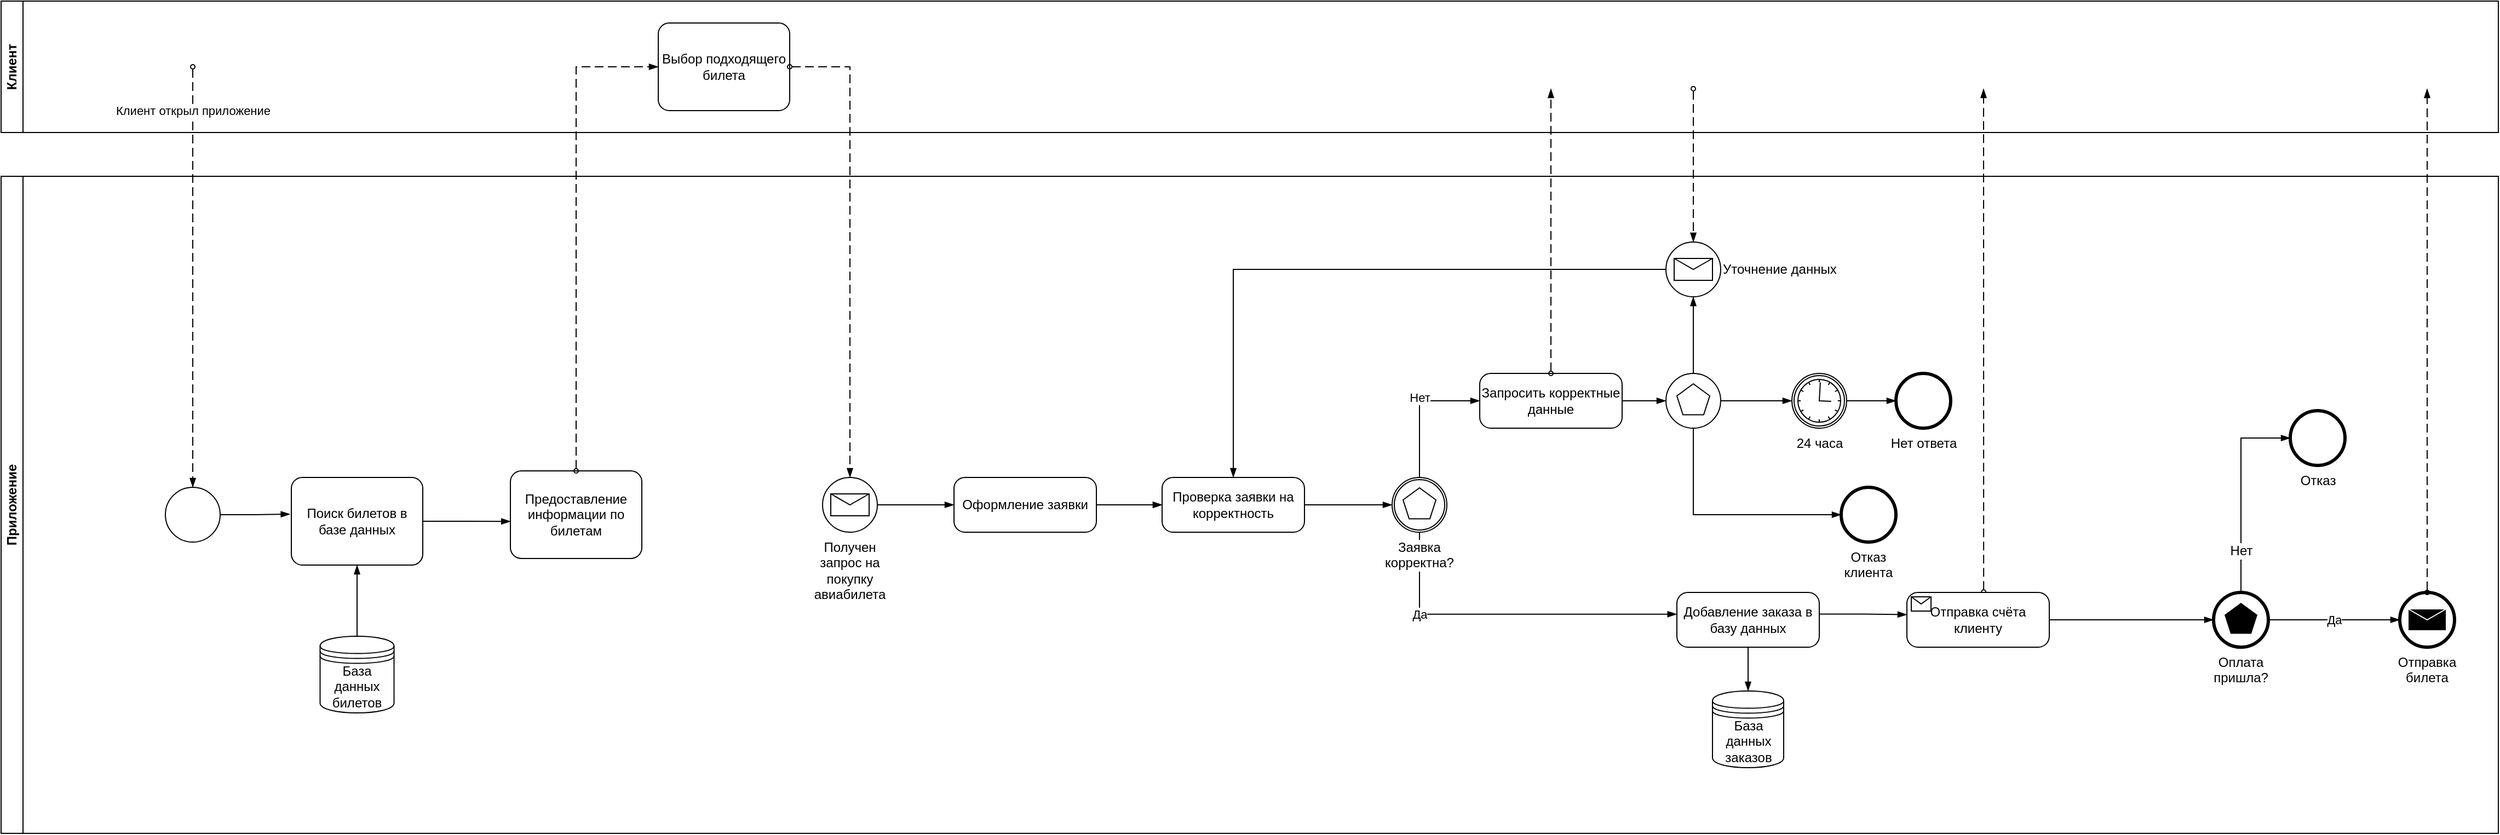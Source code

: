 <mxfile version="21.5.0" type="github">
  <diagram name="Страница 1" id="63KkTra8b_rzIgZcjm6D">
    <mxGraphModel dx="2523" dy="1433" grid="1" gridSize="10" guides="1" tooltips="1" connect="1" arrows="1" fold="1" page="1" pageScale="1" pageWidth="1169" pageHeight="827" math="0" shadow="0">
      <root>
        <mxCell id="0" />
        <mxCell id="1" parent="0" />
        <mxCell id="PFMEu8831IVD1eLVIJJA-1" value="Клиент" style="swimlane;startSize=20;horizontal=0;html=1;whiteSpace=wrap;movable=1;resizable=1;rotatable=1;deletable=1;editable=1;locked=0;connectable=1;" vertex="1" parent="1">
          <mxGeometry x="40" y="40" width="2280" height="120" as="geometry" />
        </mxCell>
        <mxCell id="PFMEu8831IVD1eLVIJJA-2" value="" style="dashed=1;dashPattern=8 4;endArrow=blockThin;endFill=1;startArrow=oval;startFill=0;endSize=6;startSize=4;html=1;rounded=0;entryX=0.5;entryY=0;entryDx=0;entryDy=0;entryPerimeter=0;" edge="1" parent="PFMEu8831IVD1eLVIJJA-1" target="PFMEu8831IVD1eLVIJJA-42">
          <mxGeometry width="160" relative="1" as="geometry">
            <mxPoint x="1545" y="80" as="sourcePoint" />
            <mxPoint x="1545" y="80" as="targetPoint" />
          </mxGeometry>
        </mxCell>
        <mxCell id="PFMEu8831IVD1eLVIJJA-3" value="Выбор подходящего билета" style="points=[[0.25,0,0],[0.5,0,0],[0.75,0,0],[1,0.25,0],[1,0.5,0],[1,0.75,0],[0.75,1,0],[0.5,1,0],[0.25,1,0],[0,0.75,0],[0,0.5,0],[0,0.25,0]];shape=mxgraph.bpmn.task;whiteSpace=wrap;rectStyle=rounded;size=10;html=1;container=1;expand=0;collapsible=0;taskMarker=abstract;" vertex="1" parent="PFMEu8831IVD1eLVIJJA-1">
          <mxGeometry x="600" y="20" width="120" height="80" as="geometry" />
        </mxCell>
        <mxCell id="PFMEu8831IVD1eLVIJJA-4" value="" style="dashed=1;dashPattern=8 4;endArrow=blockThin;endFill=1;startArrow=oval;startFill=0;endSize=6;startSize=4;html=1;rounded=0;entryX=0.5;entryY=0;entryDx=0;entryDy=0;entryPerimeter=0;exitX=1;exitY=0.5;exitDx=0;exitDy=0;exitPerimeter=0;" edge="1" parent="1" source="PFMEu8831IVD1eLVIJJA-3" target="PFMEu8831IVD1eLVIJJA-10">
          <mxGeometry width="160" relative="1" as="geometry">
            <mxPoint x="815" y="130" as="sourcePoint" />
            <mxPoint x="1220" y="500" as="targetPoint" />
            <Array as="points">
              <mxPoint x="815" y="100" />
            </Array>
          </mxGeometry>
        </mxCell>
        <mxCell id="PFMEu8831IVD1eLVIJJA-5" value="" style="dashed=1;dashPattern=8 4;endArrow=blockThin;endFill=1;startArrow=oval;startFill=0;endSize=6;startSize=4;html=1;rounded=0;exitX=0.539;exitY=-0.007;exitDx=0;exitDy=0;exitPerimeter=0;" edge="1" parent="1" source="PFMEu8831IVD1eLVIJJA-18">
          <mxGeometry width="160" relative="1" as="geometry">
            <mxPoint x="1840" y="530" as="sourcePoint" />
            <mxPoint x="1850" y="120" as="targetPoint" />
          </mxGeometry>
        </mxCell>
        <mxCell id="PFMEu8831IVD1eLVIJJA-6" value="Приложение" style="swimlane;startSize=20;horizontal=0;html=1;whiteSpace=wrap;movable=1;resizable=1;rotatable=1;deletable=1;editable=1;locked=0;connectable=1;" vertex="1" parent="1">
          <mxGeometry x="40" y="200" width="2280" height="600" as="geometry" />
        </mxCell>
        <mxCell id="PFMEu8831IVD1eLVIJJA-7" value="" style="edgeStyle=elbowEdgeStyle;fontSize=12;html=1;endArrow=blockThin;endFill=1;rounded=0;entryX=0.5;entryY=1;entryDx=0;entryDy=0;entryPerimeter=0;exitX=0.5;exitY=0;exitDx=0;exitDy=0;exitPerimeter=0;" edge="1" parent="PFMEu8831IVD1eLVIJJA-6" source="PFMEu8831IVD1eLVIJJA-34" target="PFMEu8831IVD1eLVIJJA-42">
          <mxGeometry width="160" relative="1" as="geometry">
            <mxPoint x="1544.66" y="180" as="sourcePoint" />
            <mxPoint x="1545" y="120" as="targetPoint" />
          </mxGeometry>
        </mxCell>
        <mxCell id="PFMEu8831IVD1eLVIJJA-8" value="" style="edgeStyle=elbowEdgeStyle;fontSize=12;html=1;endArrow=blockThin;endFill=1;rounded=0;exitX=0.5;exitY=1;exitDx=0;exitDy=0;exitPerimeter=0;entryX=-0.001;entryY=0.397;entryDx=0;entryDy=0;entryPerimeter=0;" edge="1" parent="PFMEu8831IVD1eLVIJJA-6" source="PFMEu8831IVD1eLVIJJA-15" target="PFMEu8831IVD1eLVIJJA-19">
          <mxGeometry width="160" relative="1" as="geometry">
            <mxPoint x="1290" y="360" as="sourcePoint" />
            <mxPoint x="1390" y="400" as="targetPoint" />
            <Array as="points">
              <mxPoint x="1295" y="360" />
            </Array>
          </mxGeometry>
        </mxCell>
        <mxCell id="PFMEu8831IVD1eLVIJJA-9" value="Да" style="edgeLabel;html=1;align=center;verticalAlign=middle;resizable=0;points=[];" vertex="1" connectable="0" parent="PFMEu8831IVD1eLVIJJA-8">
          <mxGeometry x="-0.141" y="-1" relative="1" as="geometry">
            <mxPoint x="-58" y="-1" as="offset" />
          </mxGeometry>
        </mxCell>
        <mxCell id="PFMEu8831IVD1eLVIJJA-10" value="Получен запрос на покупку авиабилета" style="points=[[0.145,0.145,0],[0.5,0,0],[0.855,0.145,0],[1,0.5,0],[0.855,0.855,0],[0.5,1,0],[0.145,0.855,0],[0,0.5,0]];shape=mxgraph.bpmn.event;html=1;verticalLabelPosition=bottom;labelBackgroundColor=#ffffff;verticalAlign=top;align=center;perimeter=ellipsePerimeter;outlineConnect=0;aspect=fixed;outline=standard;symbol=message;whiteSpace=wrap;" vertex="1" parent="PFMEu8831IVD1eLVIJJA-6">
          <mxGeometry x="750" y="275" width="50" height="50" as="geometry" />
        </mxCell>
        <mxCell id="PFMEu8831IVD1eLVIJJA-11" value="" style="edgeStyle=elbowEdgeStyle;fontSize=12;html=1;endArrow=blockThin;endFill=1;rounded=0;entryX=0;entryY=0.5;entryDx=0;entryDy=0;entryPerimeter=0;exitX=1;exitY=0.5;exitDx=0;exitDy=0;exitPerimeter=0;" edge="1" parent="PFMEu8831IVD1eLVIJJA-6" source="PFMEu8831IVD1eLVIJJA-10" target="PFMEu8831IVD1eLVIJJA-12">
          <mxGeometry width="160" relative="1" as="geometry">
            <mxPoint x="800" y="300" as="sourcePoint" />
            <mxPoint x="870" y="300" as="targetPoint" />
          </mxGeometry>
        </mxCell>
        <mxCell id="PFMEu8831IVD1eLVIJJA-12" value="Оформление заявки" style="points=[[0.25,0,0],[0.5,0,0],[0.75,0,0],[1,0.25,0],[1,0.5,0],[1,0.75,0],[0.75,1,0],[0.5,1,0],[0.25,1,0],[0,0.75,0],[0,0.5,0],[0,0.25,0]];shape=mxgraph.bpmn.task;whiteSpace=wrap;rectStyle=rounded;size=10;html=1;container=1;expand=0;collapsible=0;taskMarker=abstract;" vertex="1" parent="PFMEu8831IVD1eLVIJJA-6">
          <mxGeometry x="870" y="275" width="130" height="50" as="geometry" />
        </mxCell>
        <mxCell id="PFMEu8831IVD1eLVIJJA-13" value="" style="edgeStyle=elbowEdgeStyle;fontSize=12;html=1;endArrow=blockThin;endFill=1;rounded=0;exitX=1;exitY=0.5;exitDx=0;exitDy=0;exitPerimeter=0;" edge="1" parent="PFMEu8831IVD1eLVIJJA-6" source="PFMEu8831IVD1eLVIJJA-12">
          <mxGeometry width="160" relative="1" as="geometry">
            <mxPoint x="1010" y="300" as="sourcePoint" />
            <mxPoint x="1060" y="300" as="targetPoint" />
          </mxGeometry>
        </mxCell>
        <mxCell id="PFMEu8831IVD1eLVIJJA-14" value="Проверка заявки на корректность" style="points=[[0.25,0,0],[0.5,0,0],[0.75,0,0],[1,0.25,0],[1,0.5,0],[1,0.75,0],[0.75,1,0],[0.5,1,0],[0.25,1,0],[0,0.75,0],[0,0.5,0],[0,0.25,0]];shape=mxgraph.bpmn.task;whiteSpace=wrap;rectStyle=rounded;size=10;html=1;container=1;expand=0;collapsible=0;taskMarker=abstract;" vertex="1" parent="PFMEu8831IVD1eLVIJJA-6">
          <mxGeometry x="1060" y="275" width="130" height="50" as="geometry" />
        </mxCell>
        <mxCell id="PFMEu8831IVD1eLVIJJA-15" value="Заявка корректна?" style="points=[[0.145,0.145,0],[0.5,0,0],[0.855,0.145,0],[1,0.5,0],[0.855,0.855,0],[0.5,1,0],[0.145,0.855,0],[0,0.5,0]];shape=mxgraph.bpmn.event;html=1;verticalLabelPosition=bottom;labelBackgroundColor=#ffffff;verticalAlign=top;align=center;perimeter=ellipsePerimeter;outlineConnect=0;aspect=fixed;outline=boundInt;symbol=multiple;whiteSpace=wrap;" vertex="1" parent="PFMEu8831IVD1eLVIJJA-6">
          <mxGeometry x="1270" y="275" width="50" height="50" as="geometry" />
        </mxCell>
        <mxCell id="PFMEu8831IVD1eLVIJJA-16" value="" style="edgeStyle=elbowEdgeStyle;fontSize=12;html=1;endArrow=blockThin;endFill=1;rounded=0;entryX=0;entryY=0.5;entryDx=0;entryDy=0;entryPerimeter=0;exitX=1;exitY=0.5;exitDx=0;exitDy=0;exitPerimeter=0;" edge="1" parent="PFMEu8831IVD1eLVIJJA-6" source="PFMEu8831IVD1eLVIJJA-14" target="PFMEu8831IVD1eLVIJJA-15">
          <mxGeometry width="160" relative="1" as="geometry">
            <mxPoint x="1190" y="299.57" as="sourcePoint" />
            <mxPoint x="1350" y="299.57" as="targetPoint" />
          </mxGeometry>
        </mxCell>
        <mxCell id="PFMEu8831IVD1eLVIJJA-17" value="" style="edgeStyle=elbowEdgeStyle;fontSize=12;html=1;endArrow=blockThin;endFill=1;rounded=0;exitX=0.996;exitY=0.396;exitDx=0;exitDy=0;exitPerimeter=0;entryX=0;entryY=0.405;entryDx=0;entryDy=0;entryPerimeter=0;" edge="1" parent="PFMEu8831IVD1eLVIJJA-6" source="PFMEu8831IVD1eLVIJJA-19" target="PFMEu8831IVD1eLVIJJA-18">
          <mxGeometry width="160" relative="1" as="geometry">
            <mxPoint x="1660" y="400" as="sourcePoint" />
            <mxPoint x="1740" y="400" as="targetPoint" />
          </mxGeometry>
        </mxCell>
        <mxCell id="PFMEu8831IVD1eLVIJJA-18" value="Отправка счёта клиенту" style="points=[[0.25,0,0],[0.5,0,0],[0.75,0,0],[1,0.25,0],[1,0.5,0],[1,0.75,0],[0.75,1,0],[0.5,1,0],[0.25,1,0],[0,0.75,0],[0,0.5,0],[0,0.25,0]];shape=mxgraph.bpmn.task;whiteSpace=wrap;rectStyle=rounded;size=10;html=1;container=1;expand=0;collapsible=0;taskMarker=receive;" vertex="1" parent="PFMEu8831IVD1eLVIJJA-6">
          <mxGeometry x="1740" y="380" width="130" height="50" as="geometry" />
        </mxCell>
        <mxCell id="PFMEu8831IVD1eLVIJJA-19" value="Добавление заказа в базу данных" style="points=[[0.25,0,0],[0.5,0,0],[0.75,0,0],[1,0.25,0],[1,0.5,0],[1,0.75,0],[0.75,1,0],[0.5,1,0],[0.25,1,0],[0,0.75,0],[0,0.5,0],[0,0.25,0]];shape=mxgraph.bpmn.task;whiteSpace=wrap;rectStyle=rounded;size=10;html=1;container=1;expand=0;collapsible=0;taskMarker=abstract;" vertex="1" parent="PFMEu8831IVD1eLVIJJA-6">
          <mxGeometry x="1530" y="380" width="130" height="50" as="geometry" />
        </mxCell>
        <mxCell id="PFMEu8831IVD1eLVIJJA-20" value="База данных заказов" style="shape=datastore;html=1;labelPosition=center;verticalLabelPosition=middle;align=center;verticalAlign=middle;whiteSpace=wrap;" vertex="1" parent="PFMEu8831IVD1eLVIJJA-6">
          <mxGeometry x="1562.5" y="470" width="65" height="70" as="geometry" />
        </mxCell>
        <mxCell id="PFMEu8831IVD1eLVIJJA-21" value="" style="edgeStyle=elbowEdgeStyle;fontSize=12;html=1;endArrow=blockThin;endFill=1;rounded=0;exitX=0.5;exitY=1;exitDx=0;exitDy=0;exitPerimeter=0;entryX=0.5;entryY=0;entryDx=0;entryDy=0;" edge="1" parent="PFMEu8831IVD1eLVIJJA-6" source="PFMEu8831IVD1eLVIJJA-19" target="PFMEu8831IVD1eLVIJJA-20">
          <mxGeometry width="160" relative="1" as="geometry">
            <mxPoint x="1360" y="490" as="sourcePoint" />
            <mxPoint x="1595" y="460" as="targetPoint" />
          </mxGeometry>
        </mxCell>
        <mxCell id="PFMEu8831IVD1eLVIJJA-22" value="" style="edgeStyle=elbowEdgeStyle;fontSize=12;html=1;endArrow=blockThin;endFill=1;rounded=0;exitX=1;exitY=0.5;exitDx=0;exitDy=0;exitPerimeter=0;entryX=0;entryY=0.5;entryDx=0;entryDy=0;entryPerimeter=0;" edge="1" parent="PFMEu8831IVD1eLVIJJA-6" source="PFMEu8831IVD1eLVIJJA-18" target="PFMEu8831IVD1eLVIJJA-24">
          <mxGeometry width="160" relative="1" as="geometry">
            <mxPoint x="1870" y="404.97" as="sourcePoint" />
            <mxPoint x="2020" y="404.97" as="targetPoint" />
          </mxGeometry>
        </mxCell>
        <mxCell id="PFMEu8831IVD1eLVIJJA-23" value="" style="edgeStyle=elbowEdgeStyle;fontSize=12;html=1;endArrow=blockThin;endFill=1;rounded=0;exitX=1;exitY=0.5;exitDx=0;exitDy=0;exitPerimeter=0;entryX=0;entryY=0.5;entryDx=0;entryDy=0;entryPerimeter=0;" edge="1" parent="PFMEu8831IVD1eLVIJJA-6" source="PFMEu8831IVD1eLVIJJA-12" target="PFMEu8831IVD1eLVIJJA-14">
          <mxGeometry width="160" relative="1" as="geometry">
            <mxPoint x="1000" y="299.84" as="sourcePoint" />
            <mxPoint x="1060" y="299.84" as="targetPoint" />
          </mxGeometry>
        </mxCell>
        <mxCell id="PFMEu8831IVD1eLVIJJA-24" value="Оплата пришла?" style="points=[[0.145,0.145,0],[0.5,0,0],[0.855,0.145,0],[1,0.5,0],[0.855,0.855,0],[0.5,1,0],[0.145,0.855,0],[0,0.5,0]];shape=mxgraph.bpmn.event;html=1;verticalLabelPosition=bottom;labelBackgroundColor=#ffffff;verticalAlign=top;align=center;perimeter=ellipsePerimeter;outlineConnect=0;aspect=fixed;outline=end;symbol=multiple;whiteSpace=wrap;" vertex="1" parent="PFMEu8831IVD1eLVIJJA-6">
          <mxGeometry x="2020" y="380" width="50" height="50" as="geometry" />
        </mxCell>
        <mxCell id="PFMEu8831IVD1eLVIJJA-25" value="" style="edgeStyle=elbowEdgeStyle;fontSize=12;html=1;endArrow=blockThin;endFill=1;rounded=0;entryX=0;entryY=0.5;entryDx=0;entryDy=0;entryPerimeter=0;exitX=1;exitY=0.5;exitDx=0;exitDy=0;exitPerimeter=0;" edge="1" parent="PFMEu8831IVD1eLVIJJA-6" source="PFMEu8831IVD1eLVIJJA-24" target="PFMEu8831IVD1eLVIJJA-29">
          <mxGeometry width="160" relative="1" as="geometry">
            <mxPoint x="2070" y="404.62" as="sourcePoint" />
            <mxPoint x="2150" y="405" as="targetPoint" />
          </mxGeometry>
        </mxCell>
        <mxCell id="PFMEu8831IVD1eLVIJJA-26" value="Да" style="edgeLabel;html=1;align=center;verticalAlign=middle;resizable=0;points=[];" vertex="1" connectable="0" parent="PFMEu8831IVD1eLVIJJA-25">
          <mxGeometry x="-0.389" y="-2" relative="1" as="geometry">
            <mxPoint x="23" y="-2" as="offset" />
          </mxGeometry>
        </mxCell>
        <mxCell id="PFMEu8831IVD1eLVIJJA-27" value="Отказ" style="points=[[0.145,0.145,0],[0.5,0,0],[0.855,0.145,0],[1,0.5,0],[0.855,0.855,0],[0.5,1,0],[0.145,0.855,0],[0,0.5,0]];shape=mxgraph.bpmn.event;html=1;verticalLabelPosition=bottom;labelBackgroundColor=#ffffff;verticalAlign=top;align=center;perimeter=ellipsePerimeter;outlineConnect=0;aspect=fixed;outline=end;symbol=terminate2;" vertex="1" parent="PFMEu8831IVD1eLVIJJA-6">
          <mxGeometry x="2090" y="214" width="50" height="50" as="geometry" />
        </mxCell>
        <mxCell id="PFMEu8831IVD1eLVIJJA-28" value="Нет" style="edgeStyle=elbowEdgeStyle;fontSize=12;html=1;endArrow=blockThin;endFill=1;rounded=0;exitX=0.5;exitY=0;exitDx=0;exitDy=0;exitPerimeter=0;entryX=0;entryY=0.5;entryDx=0;entryDy=0;entryPerimeter=0;" edge="1" parent="PFMEu8831IVD1eLVIJJA-6" source="PFMEu8831IVD1eLVIJJA-24" target="PFMEu8831IVD1eLVIJJA-27">
          <mxGeometry x="-0.59" width="160" relative="1" as="geometry">
            <mxPoint x="2070" y="300" as="sourcePoint" />
            <mxPoint x="2090" y="230" as="targetPoint" />
            <Array as="points">
              <mxPoint x="2045" y="280" />
            </Array>
            <mxPoint as="offset" />
          </mxGeometry>
        </mxCell>
        <mxCell id="PFMEu8831IVD1eLVIJJA-29" value="Отправка билета" style="points=[[0.145,0.145,0],[0.5,0,0],[0.855,0.145,0],[1,0.5,0],[0.855,0.855,0],[0.5,1,0],[0.145,0.855,0],[0,0.5,0]];shape=mxgraph.bpmn.event;html=1;verticalLabelPosition=bottom;labelBackgroundColor=#ffffff;verticalAlign=top;align=center;perimeter=ellipsePerimeter;outlineConnect=0;aspect=fixed;outline=end;symbol=message;whiteSpace=wrap;" vertex="1" parent="PFMEu8831IVD1eLVIJJA-6">
          <mxGeometry x="2190" y="380" width="50" height="50" as="geometry" />
        </mxCell>
        <mxCell id="PFMEu8831IVD1eLVIJJA-30" value="Запросить корректные данные" style="points=[[0.25,0,0],[0.5,0,0],[0.75,0,0],[1,0.25,0],[1,0.5,0],[1,0.75,0],[0.75,1,0],[0.5,1,0],[0.25,1,0],[0,0.75,0],[0,0.5,0],[0,0.25,0]];shape=mxgraph.bpmn.task;whiteSpace=wrap;rectStyle=rounded;size=10;html=1;container=1;expand=0;collapsible=0;taskMarker=abstract;" vertex="1" parent="PFMEu8831IVD1eLVIJJA-6">
          <mxGeometry x="1350" y="180" width="130" height="50" as="geometry" />
        </mxCell>
        <mxCell id="PFMEu8831IVD1eLVIJJA-31" value="" style="edgeStyle=elbowEdgeStyle;fontSize=12;html=1;endArrow=blockThin;endFill=1;rounded=0;exitX=0.5;exitY=0;exitDx=0;exitDy=0;exitPerimeter=0;entryX=0;entryY=0.5;entryDx=0;entryDy=0;entryPerimeter=0;" edge="1" parent="PFMEu8831IVD1eLVIJJA-6" source="PFMEu8831IVD1eLVIJJA-15" target="PFMEu8831IVD1eLVIJJA-30">
          <mxGeometry width="160" relative="1" as="geometry">
            <mxPoint x="1290" y="270" as="sourcePoint" />
            <mxPoint x="1350" y="200" as="targetPoint" />
            <Array as="points">
              <mxPoint x="1295" y="220" />
            </Array>
          </mxGeometry>
        </mxCell>
        <mxCell id="PFMEu8831IVD1eLVIJJA-32" value="Нет" style="edgeLabel;html=1;align=center;verticalAlign=middle;resizable=0;points=[];" vertex="1" connectable="0" parent="PFMEu8831IVD1eLVIJJA-31">
          <mxGeometry x="-0.542" y="1" relative="1" as="geometry">
            <mxPoint x="1" y="-45" as="offset" />
          </mxGeometry>
        </mxCell>
        <mxCell id="PFMEu8831IVD1eLVIJJA-33" value="" style="dashed=1;dashPattern=8 4;endArrow=blockThin;endFill=1;startArrow=oval;startFill=0;endSize=6;startSize=4;html=1;rounded=0;exitX=0.5;exitY=0;exitDx=0;exitDy=0;exitPerimeter=0;" edge="1" parent="PFMEu8831IVD1eLVIJJA-6" source="PFMEu8831IVD1eLVIJJA-30">
          <mxGeometry width="160" relative="1" as="geometry">
            <mxPoint x="1420" y="150" as="sourcePoint" />
            <mxPoint x="1415" y="-80" as="targetPoint" />
          </mxGeometry>
        </mxCell>
        <mxCell id="PFMEu8831IVD1eLVIJJA-34" value="" style="points=[[0.145,0.145,0],[0.5,0,0],[0.855,0.145,0],[1,0.5,0],[0.855,0.855,0],[0.5,1,0],[0.145,0.855,0],[0,0.5,0]];shape=mxgraph.bpmn.event;html=1;verticalLabelPosition=bottom;labelBackgroundColor=#ffffff;verticalAlign=top;align=center;perimeter=ellipsePerimeter;outlineConnect=0;aspect=fixed;outline=standard;symbol=multiple;" vertex="1" parent="PFMEu8831IVD1eLVIJJA-6">
          <mxGeometry x="1520" y="180" width="50" height="50" as="geometry" />
        </mxCell>
        <mxCell id="PFMEu8831IVD1eLVIJJA-35" value="" style="edgeStyle=elbowEdgeStyle;fontSize=12;html=1;endArrow=blockThin;endFill=1;rounded=0;exitX=1;exitY=0.5;exitDx=0;exitDy=0;exitPerimeter=0;entryX=0;entryY=0.5;entryDx=0;entryDy=0;entryPerimeter=0;" edge="1" parent="PFMEu8831IVD1eLVIJJA-6" source="PFMEu8831IVD1eLVIJJA-30" target="PFMEu8831IVD1eLVIJJA-34">
          <mxGeometry width="160" relative="1" as="geometry">
            <mxPoint x="1480" y="204.63" as="sourcePoint" />
            <mxPoint x="1640" y="204.63" as="targetPoint" />
            <Array as="points">
              <mxPoint x="1510" y="220" />
            </Array>
          </mxGeometry>
        </mxCell>
        <mxCell id="PFMEu8831IVD1eLVIJJA-36" value="" style="edgeStyle=elbowEdgeStyle;fontSize=12;html=1;endArrow=blockThin;endFill=1;rounded=0;exitX=1;exitY=0.5;exitDx=0;exitDy=0;exitPerimeter=0;entryX=0;entryY=0.5;entryDx=0;entryDy=0;entryPerimeter=0;" edge="1" parent="PFMEu8831IVD1eLVIJJA-6" source="PFMEu8831IVD1eLVIJJA-34" target="PFMEu8831IVD1eLVIJJA-38">
          <mxGeometry width="160" relative="1" as="geometry">
            <mxPoint x="1610" y="224.63" as="sourcePoint" />
            <mxPoint x="1630" y="225" as="targetPoint" />
          </mxGeometry>
        </mxCell>
        <mxCell id="PFMEu8831IVD1eLVIJJA-37" value="" style="edgeStyle=elbowEdgeStyle;fontSize=12;html=1;endArrow=blockThin;endFill=1;rounded=0;exitX=0.5;exitY=1;exitDx=0;exitDy=0;exitPerimeter=0;entryX=0;entryY=0.5;entryDx=0;entryDy=0;entryPerimeter=0;" edge="1" parent="PFMEu8831IVD1eLVIJJA-6" source="PFMEu8831IVD1eLVIJJA-34" target="PFMEu8831IVD1eLVIJJA-41">
          <mxGeometry width="160" relative="1" as="geometry">
            <mxPoint x="1580" y="280" as="sourcePoint" />
            <mxPoint x="1680" y="310" as="targetPoint" />
            <Array as="points">
              <mxPoint x="1545" y="270" />
            </Array>
          </mxGeometry>
        </mxCell>
        <mxCell id="PFMEu8831IVD1eLVIJJA-38" value="24 часа" style="points=[[0.145,0.145,0],[0.5,0,0],[0.855,0.145,0],[1,0.5,0],[0.855,0.855,0],[0.5,1,0],[0.145,0.855,0],[0,0.5,0]];shape=mxgraph.bpmn.event;html=1;verticalLabelPosition=bottom;labelBackgroundColor=#ffffff;verticalAlign=top;align=center;perimeter=ellipsePerimeter;outlineConnect=0;aspect=fixed;outline=catching;symbol=timer;" vertex="1" parent="PFMEu8831IVD1eLVIJJA-6">
          <mxGeometry x="1635" y="180" width="50" height="50" as="geometry" />
        </mxCell>
        <mxCell id="PFMEu8831IVD1eLVIJJA-39" value="Нет ответа" style="points=[[0.145,0.145,0],[0.5,0,0],[0.855,0.145,0],[1,0.5,0],[0.855,0.855,0],[0.5,1,0],[0.145,0.855,0],[0,0.5,0]];shape=mxgraph.bpmn.event;html=1;verticalLabelPosition=bottom;labelBackgroundColor=#ffffff;verticalAlign=top;align=center;perimeter=ellipsePerimeter;outlineConnect=0;aspect=fixed;outline=end;symbol=terminate2;" vertex="1" parent="PFMEu8831IVD1eLVIJJA-6">
          <mxGeometry x="1730" y="180" width="50" height="50" as="geometry" />
        </mxCell>
        <mxCell id="PFMEu8831IVD1eLVIJJA-40" value="" style="edgeStyle=elbowEdgeStyle;fontSize=12;html=1;endArrow=blockThin;endFill=1;rounded=0;exitX=1;exitY=0.5;exitDx=0;exitDy=0;exitPerimeter=0;entryX=0;entryY=0.5;entryDx=0;entryDy=0;entryPerimeter=0;" edge="1" parent="PFMEu8831IVD1eLVIJJA-6" source="PFMEu8831IVD1eLVIJJA-38" target="PFMEu8831IVD1eLVIJJA-39">
          <mxGeometry width="160" relative="1" as="geometry">
            <mxPoint x="1620" y="260" as="sourcePoint" />
            <mxPoint x="1780" y="260" as="targetPoint" />
          </mxGeometry>
        </mxCell>
        <mxCell id="PFMEu8831IVD1eLVIJJA-41" value="Отказ клиента" style="points=[[0.145,0.145,0],[0.5,0,0],[0.855,0.145,0],[1,0.5,0],[0.855,0.855,0],[0.5,1,0],[0.145,0.855,0],[0,0.5,0]];shape=mxgraph.bpmn.event;html=1;verticalLabelPosition=bottom;labelBackgroundColor=#ffffff;verticalAlign=top;align=center;perimeter=ellipsePerimeter;outlineConnect=0;aspect=fixed;outline=end;symbol=terminate2;whiteSpace=wrap;" vertex="1" parent="PFMEu8831IVD1eLVIJJA-6">
          <mxGeometry x="1680" y="284" width="50" height="50" as="geometry" />
        </mxCell>
        <mxCell id="PFMEu8831IVD1eLVIJJA-42" value="Уточнение данных" style="points=[[0.145,0.145,0],[0.5,0,0],[0.855,0.145,0],[1,0.5,0],[0.855,0.855,0],[0.5,1,0],[0.145,0.855,0],[0,0.5,0]];shape=mxgraph.bpmn.event;html=1;verticalLabelPosition=middle;labelBackgroundColor=#ffffff;verticalAlign=middle;align=left;perimeter=ellipsePerimeter;outlineConnect=0;aspect=fixed;outline=standard;symbol=message;labelPosition=right;" vertex="1" parent="PFMEu8831IVD1eLVIJJA-6">
          <mxGeometry x="1520" y="60" width="50" height="50" as="geometry" />
        </mxCell>
        <mxCell id="PFMEu8831IVD1eLVIJJA-43" value="" style="edgeStyle=elbowEdgeStyle;fontSize=12;html=1;endArrow=blockThin;endFill=1;rounded=0;exitX=0;exitY=0.5;exitDx=0;exitDy=0;exitPerimeter=0;entryX=0.5;entryY=0;entryDx=0;entryDy=0;entryPerimeter=0;" edge="1" parent="PFMEu8831IVD1eLVIJJA-6" source="PFMEu8831IVD1eLVIJJA-42" target="PFMEu8831IVD1eLVIJJA-14">
          <mxGeometry width="160" relative="1" as="geometry">
            <mxPoint x="1280" y="70" as="sourcePoint" />
            <mxPoint x="1140" y="170" as="targetPoint" />
            <Array as="points">
              <mxPoint x="1125" y="150" />
            </Array>
          </mxGeometry>
        </mxCell>
        <mxCell id="PFMEu8831IVD1eLVIJJA-44" value="" style="points=[[0.145,0.145,0],[0.5,0,0],[0.855,0.145,0],[1,0.5,0],[0.855,0.855,0],[0.5,1,0],[0.145,0.855,0],[0,0.5,0]];shape=mxgraph.bpmn.event;html=1;verticalLabelPosition=bottom;labelBackgroundColor=#ffffff;verticalAlign=top;align=center;perimeter=ellipsePerimeter;outlineConnect=0;aspect=fixed;outline=standard;symbol=general;" vertex="1" parent="PFMEu8831IVD1eLVIJJA-6">
          <mxGeometry x="150" y="284" width="50" height="50" as="geometry" />
        </mxCell>
        <mxCell id="PFMEu8831IVD1eLVIJJA-45" value="" style="edgeStyle=elbowEdgeStyle;fontSize=12;html=1;endArrow=blockThin;endFill=1;rounded=0;entryX=-0.01;entryY=0.419;entryDx=0;entryDy=0;entryPerimeter=0;exitX=1;exitY=0.5;exitDx=0;exitDy=0;exitPerimeter=0;" edge="1" parent="PFMEu8831IVD1eLVIJJA-6" source="PFMEu8831IVD1eLVIJJA-44" target="PFMEu8831IVD1eLVIJJA-48">
          <mxGeometry width="160" relative="1" as="geometry">
            <mxPoint x="230" y="360" as="sourcePoint" />
            <mxPoint x="265" y="309" as="targetPoint" />
          </mxGeometry>
        </mxCell>
        <mxCell id="PFMEu8831IVD1eLVIJJA-46" value="Предоставление информации по билетам" style="points=[[0.25,0,0],[0.5,0,0],[0.75,0,0],[1,0.25,0],[1,0.5,0],[1,0.75,0],[0.75,1,0],[0.5,1,0],[0.25,1,0],[0,0.75,0],[0,0.5,0],[0,0.25,0]];shape=mxgraph.bpmn.task;whiteSpace=wrap;rectStyle=rounded;size=10;html=1;container=1;expand=0;collapsible=0;taskMarker=abstract;" vertex="1" parent="PFMEu8831IVD1eLVIJJA-6">
          <mxGeometry x="465" y="269" width="120" height="80" as="geometry" />
        </mxCell>
        <mxCell id="PFMEu8831IVD1eLVIJJA-47" value="База данных билетов" style="shape=datastore;html=1;labelPosition=center;verticalLabelPosition=middle;align=center;verticalAlign=middle;whiteSpace=wrap;" vertex="1" parent="PFMEu8831IVD1eLVIJJA-6">
          <mxGeometry x="291.25" y="420" width="67.5" height="70" as="geometry" />
        </mxCell>
        <mxCell id="PFMEu8831IVD1eLVIJJA-48" value="Поиск билетов в базе данных" style="points=[[0.25,0,0],[0.5,0,0],[0.75,0,0],[1,0.25,0],[1,0.5,0],[1,0.75,0],[0.75,1,0],[0.5,1,0],[0.25,1,0],[0,0.75,0],[0,0.5,0],[0,0.25,0]];shape=mxgraph.bpmn.task;whiteSpace=wrap;rectStyle=rounded;size=10;html=1;container=1;expand=0;collapsible=0;taskMarker=abstract;" vertex="1" parent="PFMEu8831IVD1eLVIJJA-6">
          <mxGeometry x="265" y="275" width="120" height="80" as="geometry" />
        </mxCell>
        <mxCell id="PFMEu8831IVD1eLVIJJA-49" value="" style="edgeStyle=elbowEdgeStyle;fontSize=12;html=1;endArrow=blockThin;endFill=1;rounded=0;exitX=0.5;exitY=0;exitDx=0;exitDy=0;entryX=0.5;entryY=1;entryDx=0;entryDy=0;entryPerimeter=0;" edge="1" parent="PFMEu8831IVD1eLVIJJA-6" source="PFMEu8831IVD1eLVIJJA-47" target="PFMEu8831IVD1eLVIJJA-48">
          <mxGeometry width="160" relative="1" as="geometry">
            <mxPoint x="358.75" y="404.58" as="sourcePoint" />
            <mxPoint x="518.75" y="404.58" as="targetPoint" />
          </mxGeometry>
        </mxCell>
        <mxCell id="PFMEu8831IVD1eLVIJJA-50" value="" style="edgeStyle=elbowEdgeStyle;fontSize=12;html=1;endArrow=blockThin;endFill=1;rounded=0;exitX=1;exitY=0.5;exitDx=0;exitDy=0;exitPerimeter=0;entryX=0.001;entryY=0.577;entryDx=0;entryDy=0;entryPerimeter=0;" edge="1" parent="PFMEu8831IVD1eLVIJJA-6" source="PFMEu8831IVD1eLVIJJA-48" target="PFMEu8831IVD1eLVIJJA-46">
          <mxGeometry width="160" relative="1" as="geometry">
            <mxPoint x="405" y="370" as="sourcePoint" />
            <mxPoint x="565" y="370" as="targetPoint" />
          </mxGeometry>
        </mxCell>
        <mxCell id="PFMEu8831IVD1eLVIJJA-51" value="" style="dashed=1;dashPattern=8 4;endArrow=blockThin;endFill=1;startArrow=oval;startFill=0;endSize=6;startSize=4;html=1;rounded=0;exitX=0.5;exitY=0;exitDx=0;exitDy=0;exitPerimeter=0;" edge="1" parent="1" source="PFMEu8831IVD1eLVIJJA-29">
          <mxGeometry width="160" relative="1" as="geometry">
            <mxPoint x="2255" y="570" as="sourcePoint" />
            <mxPoint x="2255" y="120" as="targetPoint" />
          </mxGeometry>
        </mxCell>
        <mxCell id="PFMEu8831IVD1eLVIJJA-52" value="" style="dashed=1;dashPattern=8 4;endArrow=blockThin;endFill=1;startArrow=oval;startFill=0;endSize=6;startSize=4;html=1;rounded=0;entryX=0.5;entryY=0;entryDx=0;entryDy=0;entryPerimeter=0;" edge="1" parent="1" target="PFMEu8831IVD1eLVIJJA-44">
          <mxGeometry width="160" relative="1" as="geometry">
            <mxPoint x="215" y="100" as="sourcePoint" />
            <mxPoint x="210" y="484" as="targetPoint" />
          </mxGeometry>
        </mxCell>
        <mxCell id="PFMEu8831IVD1eLVIJJA-53" value="Клиент открыл приложение" style="edgeLabel;html=1;align=center;verticalAlign=middle;resizable=0;points=[];labelBorderColor=none;" vertex="1" connectable="0" parent="PFMEu8831IVD1eLVIJJA-52">
          <mxGeometry x="-0.261" y="-2" relative="1" as="geometry">
            <mxPoint x="2" y="-102" as="offset" />
          </mxGeometry>
        </mxCell>
        <mxCell id="PFMEu8831IVD1eLVIJJA-54" value="" style="dashed=1;dashPattern=8 4;endArrow=blockThin;endFill=1;startArrow=oval;startFill=0;endSize=6;startSize=4;html=1;rounded=0;exitX=0.5;exitY=0;exitDx=0;exitDy=0;exitPerimeter=0;entryX=0;entryY=0.5;entryDx=0;entryDy=0;entryPerimeter=0;" edge="1" parent="1" source="PFMEu8831IVD1eLVIJJA-46" target="PFMEu8831IVD1eLVIJJA-3">
          <mxGeometry width="160" relative="1" as="geometry">
            <mxPoint x="370" y="330" as="sourcePoint" />
            <mxPoint x="460" y="110" as="targetPoint" />
            <Array as="points">
              <mxPoint x="565" y="100" />
            </Array>
          </mxGeometry>
        </mxCell>
      </root>
    </mxGraphModel>
  </diagram>
</mxfile>
